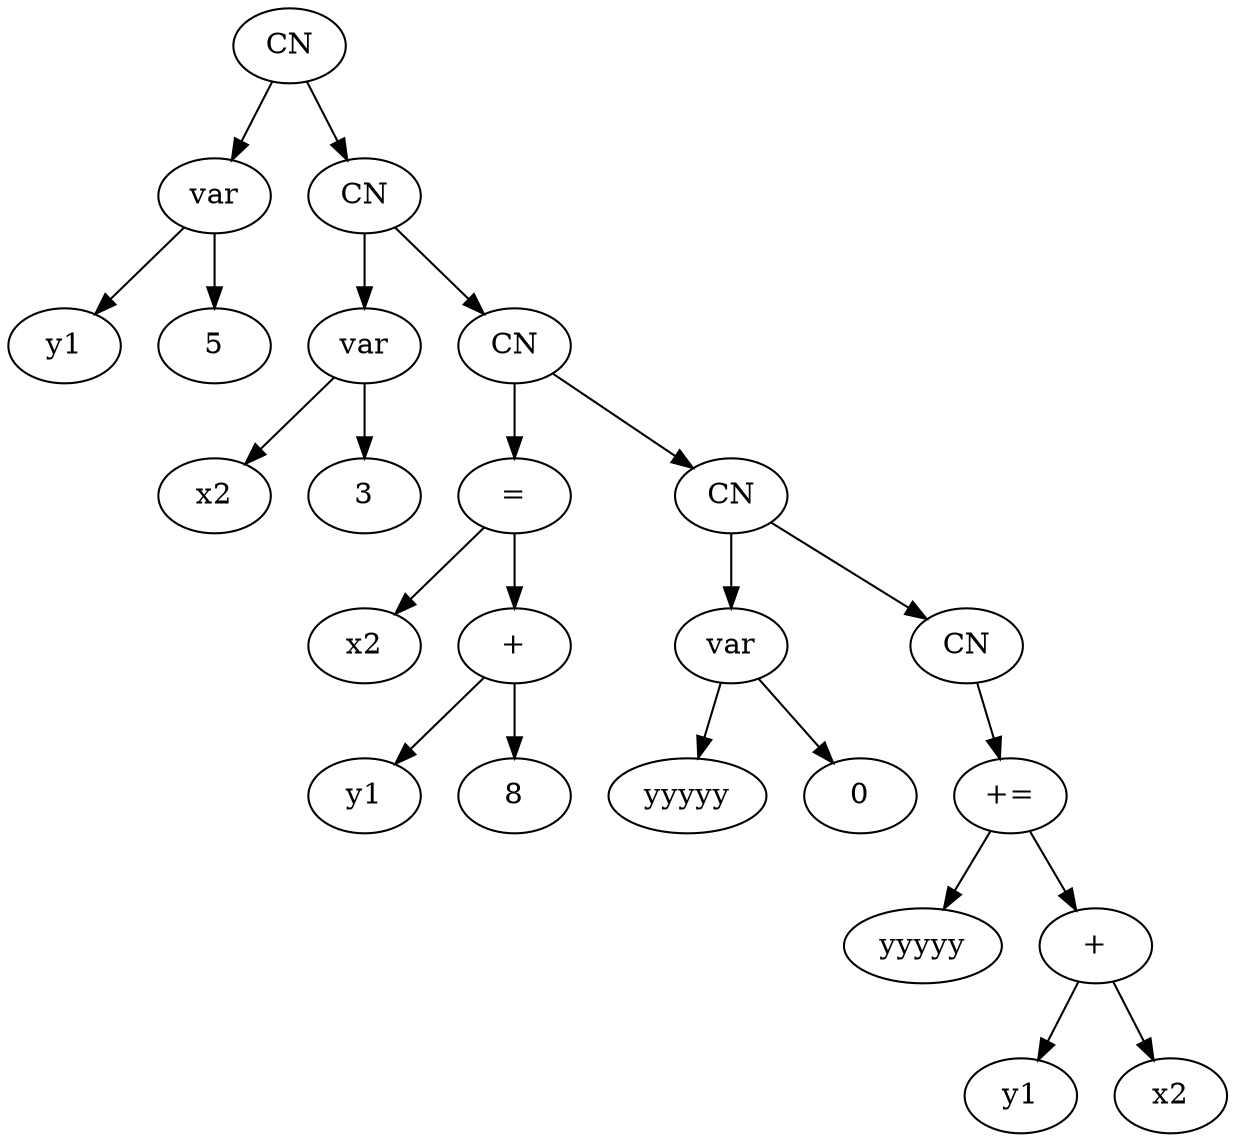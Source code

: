 digraph {
	node000001e150306cf0[label="CN"]
	node000001e150306190[label="var"]
	node000001e150306cf0 -> node000001e150306190
	node000001e150306190[label="var"]
	node000001e150306110[label="y1"]
	node000001e150306190 -> node000001e150306110
	node000001e150306190[label="var"]
	node000001e150306160[label="5"]
	node000001e150306190 -> node000001e150306160
	node000001e150306cf0[label="CN"]
	node000001e150306d50[label="CN"]
	node000001e150306cf0 -> node000001e150306d50
	node000001e150306d50[label="CN"]
	node000001e150306240[label="var"]
	node000001e150306d50 -> node000001e150306240
	node000001e150306240[label="var"]
	node000001e1503061c0[label="x2"]
	node000001e150306240 -> node000001e1503061c0
	node000001e150306240[label="var"]
	node000001e150306210[label="3"]
	node000001e150306240 -> node000001e150306210
	node000001e150306d50[label="CN"]
	node000001e150306ba0[label="CN"]
	node000001e150306d50 -> node000001e150306ba0
	node000001e150306ba0[label="CN"]
	node000001e150306940[label="="]
	node000001e150306ba0 -> node000001e150306940
	node000001e150306940[label="="]
	node000001e150306270[label="x2"]
	node000001e150306940 -> node000001e150306270
	node000001e150306940[label="="]
	node000001e150306910[label="+"]
	node000001e150306940 -> node000001e150306910
	node000001e150306910[label="+"]
	node000001e1503068b0[label="y1"]
	node000001e150306910 -> node000001e1503068b0
	node000001e150306910[label="+"]
	node000001e1503068e0[label="8"]
	node000001e150306910 -> node000001e1503068e0
	node000001e150306ba0[label="CN"]
	node000001e150306d20[label="CN"]
	node000001e150306ba0 -> node000001e150306d20
	node000001e150306d20[label="CN"]
	node000001e150306ab0[label="var"]
	node000001e150306d20 -> node000001e150306ab0
	node000001e150306ab0[label="var"]
	node000001e150306970[label="yyyyy"]
	node000001e150306ab0 -> node000001e150306970
	node000001e150306ab0[label="var"]
	node000001e150306ae0[label="0"]
	node000001e150306ab0 -> node000001e150306ae0
	node000001e150306d20[label="CN"]
	node000001e150306b70[label="CN"]
	node000001e150306d20 -> node000001e150306b70
	node000001e150306b70[label="CN"]
	node000001e150306a80[label="+="]
	node000001e150306b70 -> node000001e150306a80
	node000001e150306a80[label="+="]
	node000001e150306c90[label="yyyyy"]
	node000001e150306a80 -> node000001e150306c90
	node000001e150306a80[label="+="]
	node000001e150306b40[label="+"]
	node000001e150306a80 -> node000001e150306b40
	node000001e150306b40[label="+"]
	node000001e150306b10[label="y1"]
	node000001e150306b40 -> node000001e150306b10
	node000001e150306b40[label="+"]
	node000001e150306a50[label="x2"]
	node000001e150306b40 -> node000001e150306a50
}
